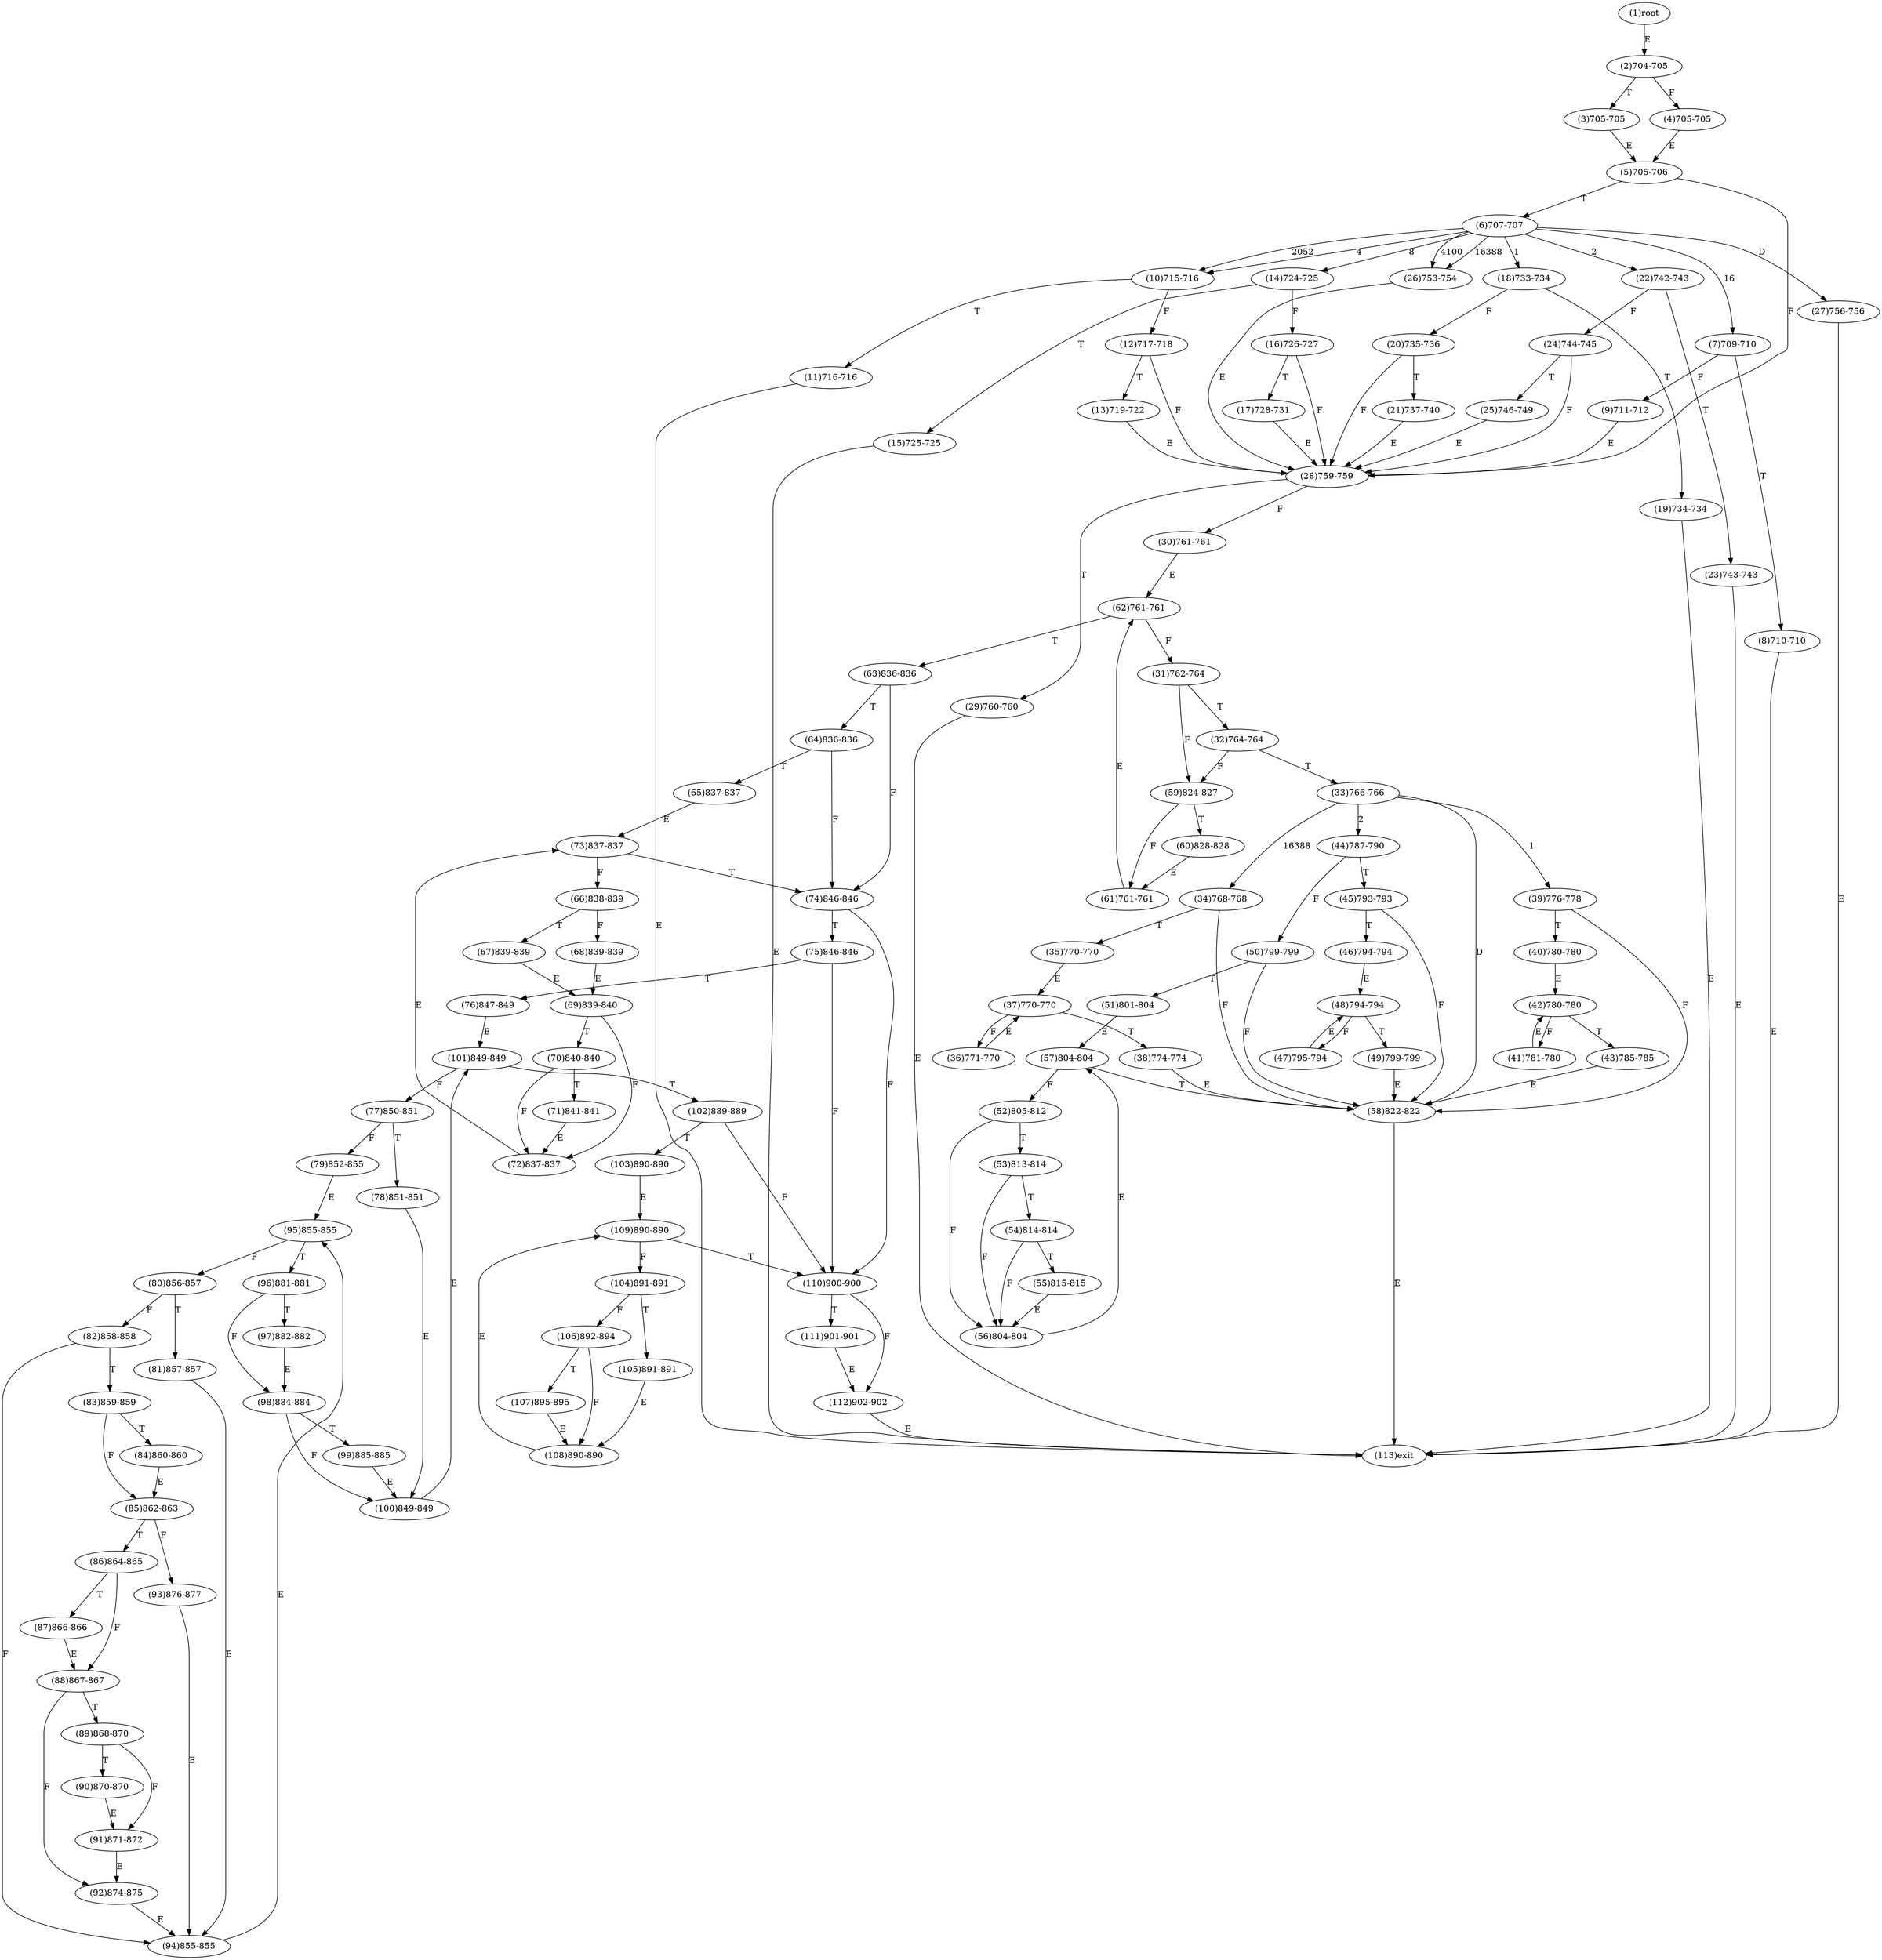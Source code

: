 digraph "" { 
1[ label="(1)root"];
2[ label="(2)704-705"];
3[ label="(3)705-705"];
4[ label="(4)705-705"];
5[ label="(5)705-706"];
6[ label="(6)707-707"];
7[ label="(7)709-710"];
8[ label="(8)710-710"];
9[ label="(9)711-712"];
10[ label="(10)715-716"];
11[ label="(11)716-716"];
12[ label="(12)717-718"];
13[ label="(13)719-722"];
14[ label="(14)724-725"];
15[ label="(15)725-725"];
17[ label="(17)728-731"];
16[ label="(16)726-727"];
19[ label="(19)734-734"];
18[ label="(18)733-734"];
21[ label="(21)737-740"];
20[ label="(20)735-736"];
23[ label="(23)743-743"];
22[ label="(22)742-743"];
25[ label="(25)746-749"];
24[ label="(24)744-745"];
27[ label="(27)756-756"];
26[ label="(26)753-754"];
29[ label="(29)760-760"];
28[ label="(28)759-759"];
31[ label="(31)762-764"];
30[ label="(30)761-761"];
34[ label="(34)768-768"];
35[ label="(35)770-770"];
32[ label="(32)764-764"];
33[ label="(33)766-766"];
38[ label="(38)774-774"];
39[ label="(39)776-778"];
36[ label="(36)771-770"];
37[ label="(37)770-770"];
42[ label="(42)780-780"];
43[ label="(43)785-785"];
40[ label="(40)780-780"];
41[ label="(41)781-780"];
46[ label="(46)794-794"];
47[ label="(47)795-794"];
44[ label="(44)787-790"];
45[ label="(45)793-793"];
51[ label="(51)801-804"];
50[ label="(50)799-799"];
49[ label="(49)799-799"];
48[ label="(48)794-794"];
55[ label="(55)815-815"];
54[ label="(54)814-814"];
53[ label="(53)813-814"];
52[ label="(52)805-812"];
59[ label="(59)824-827"];
58[ label="(58)822-822"];
57[ label="(57)804-804"];
56[ label="(56)804-804"];
63[ label="(63)836-836"];
62[ label="(62)761-761"];
61[ label="(61)761-761"];
60[ label="(60)828-828"];
68[ label="(68)839-839"];
69[ label="(69)839-840"];
70[ label="(70)840-840"];
71[ label="(71)841-841"];
64[ label="(64)836-836"];
65[ label="(65)837-837"];
66[ label="(66)838-839"];
67[ label="(67)839-839"];
76[ label="(76)847-849"];
77[ label="(77)850-851"];
78[ label="(78)851-851"];
79[ label="(79)852-855"];
72[ label="(72)837-837"];
73[ label="(73)837-837"];
74[ label="(74)846-846"];
75[ label="(75)846-846"];
85[ label="(85)862-863"];
84[ label="(84)860-860"];
87[ label="(87)866-866"];
86[ label="(86)864-865"];
81[ label="(81)857-857"];
80[ label="(80)856-857"];
83[ label="(83)859-859"];
82[ label="(82)858-858"];
93[ label="(93)876-877"];
92[ label="(92)874-875"];
95[ label="(95)855-855"];
94[ label="(94)855-855"];
89[ label="(89)868-870"];
88[ label="(88)867-867"];
91[ label="(91)871-872"];
90[ label="(90)870-870"];
102[ label="(102)889-889"];
103[ label="(103)890-890"];
100[ label="(100)849-849"];
101[ label="(101)849-849"];
98[ label="(98)884-884"];
99[ label="(99)885-885"];
96[ label="(96)881-881"];
97[ label="(97)882-882"];
110[ label="(110)900-900"];
111[ label="(111)901-901"];
108[ label="(108)890-890"];
109[ label="(109)890-890"];
106[ label="(106)892-894"];
107[ label="(107)895-895"];
104[ label="(104)891-891"];
105[ label="(105)891-891"];
113[ label="(113)exit"];
112[ label="(112)902-902"];
1->2[ label="E"];
2->4[ label="F"];
2->3[ label="T"];
3->5[ label="E"];
4->5[ label="E"];
5->28[ label="F"];
5->6[ label="T"];
6->18[ label="1"];
6->22[ label="2"];
6->10[ label="4"];
6->14[ label="8"];
6->7[ label="16"];
6->10[ label="2052"];
6->26[ label="4100"];
6->26[ label="16388"];
6->27[ label="D"];
7->9[ label="F"];
7->8[ label="T"];
8->113[ label="E"];
9->28[ label="E"];
10->12[ label="F"];
10->11[ label="T"];
11->113[ label="E"];
12->28[ label="F"];
12->13[ label="T"];
13->28[ label="E"];
14->16[ label="F"];
14->15[ label="T"];
15->113[ label="E"];
16->28[ label="F"];
16->17[ label="T"];
17->28[ label="E"];
18->20[ label="F"];
18->19[ label="T"];
19->113[ label="E"];
20->28[ label="F"];
20->21[ label="T"];
21->28[ label="E"];
22->24[ label="F"];
22->23[ label="T"];
23->113[ label="E"];
24->28[ label="F"];
24->25[ label="T"];
25->28[ label="E"];
26->28[ label="E"];
27->113[ label="E"];
28->30[ label="F"];
28->29[ label="T"];
29->113[ label="E"];
30->62[ label="E"];
31->59[ label="F"];
31->32[ label="T"];
32->59[ label="F"];
32->33[ label="T"];
33->39[ label="1"];
33->44[ label="2"];
33->34[ label="16388"];
33->58[ label="D"];
34->58[ label="F"];
34->35[ label="T"];
35->37[ label="E"];
36->37[ label="E"];
37->36[ label="F"];
37->38[ label="T"];
38->58[ label="E"];
39->58[ label="F"];
39->40[ label="T"];
40->42[ label="E"];
41->42[ label="E"];
42->41[ label="F"];
42->43[ label="T"];
43->58[ label="E"];
44->50[ label="F"];
44->45[ label="T"];
45->58[ label="F"];
45->46[ label="T"];
46->48[ label="E"];
47->48[ label="E"];
48->47[ label="F"];
48->49[ label="T"];
49->58[ label="E"];
50->58[ label="F"];
50->51[ label="T"];
51->57[ label="E"];
52->56[ label="F"];
52->53[ label="T"];
53->56[ label="F"];
53->54[ label="T"];
54->56[ label="F"];
54->55[ label="T"];
55->56[ label="E"];
56->57[ label="E"];
57->52[ label="F"];
57->58[ label="T"];
58->113[ label="E"];
59->61[ label="F"];
59->60[ label="T"];
60->61[ label="E"];
61->62[ label="E"];
62->31[ label="F"];
62->63[ label="T"];
63->74[ label="F"];
63->64[ label="T"];
64->74[ label="F"];
64->65[ label="T"];
65->73[ label="E"];
66->68[ label="F"];
66->67[ label="T"];
67->69[ label="E"];
68->69[ label="E"];
69->72[ label="F"];
69->70[ label="T"];
70->72[ label="F"];
70->71[ label="T"];
71->72[ label="E"];
72->73[ label="E"];
73->66[ label="F"];
73->74[ label="T"];
74->110[ label="F"];
74->75[ label="T"];
75->110[ label="F"];
75->76[ label="T"];
76->101[ label="E"];
77->79[ label="F"];
77->78[ label="T"];
78->100[ label="E"];
79->95[ label="E"];
80->82[ label="F"];
80->81[ label="T"];
81->94[ label="E"];
82->94[ label="F"];
82->83[ label="T"];
83->85[ label="F"];
83->84[ label="T"];
84->85[ label="E"];
85->93[ label="F"];
85->86[ label="T"];
86->88[ label="F"];
86->87[ label="T"];
87->88[ label="E"];
88->92[ label="F"];
88->89[ label="T"];
89->91[ label="F"];
89->90[ label="T"];
90->91[ label="E"];
91->92[ label="E"];
92->94[ label="E"];
93->94[ label="E"];
94->95[ label="E"];
95->80[ label="F"];
95->96[ label="T"];
96->98[ label="F"];
96->97[ label="T"];
97->98[ label="E"];
98->100[ label="F"];
98->99[ label="T"];
99->100[ label="E"];
100->101[ label="E"];
101->77[ label="F"];
101->102[ label="T"];
102->110[ label="F"];
102->103[ label="T"];
103->109[ label="E"];
104->106[ label="F"];
104->105[ label="T"];
105->108[ label="E"];
106->108[ label="F"];
106->107[ label="T"];
107->108[ label="E"];
108->109[ label="E"];
109->104[ label="F"];
109->110[ label="T"];
110->112[ label="F"];
110->111[ label="T"];
111->112[ label="E"];
112->113[ label="E"];
}